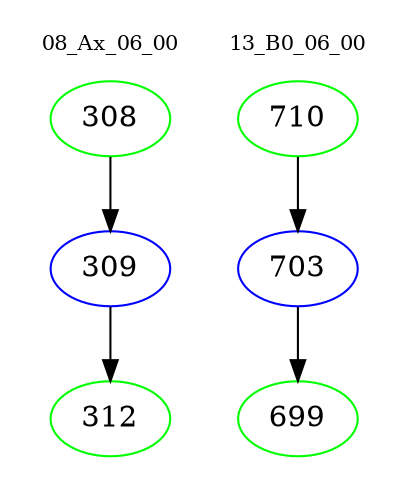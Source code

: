 digraph{
subgraph cluster_0 {
color = white
label = "08_Ax_06_00";
fontsize=10;
T0_308 [label="308", color="green"]
T0_308 -> T0_309 [color="black"]
T0_309 [label="309", color="blue"]
T0_309 -> T0_312 [color="black"]
T0_312 [label="312", color="green"]
}
subgraph cluster_1 {
color = white
label = "13_B0_06_00";
fontsize=10;
T1_710 [label="710", color="green"]
T1_710 -> T1_703 [color="black"]
T1_703 [label="703", color="blue"]
T1_703 -> T1_699 [color="black"]
T1_699 [label="699", color="green"]
}
}
